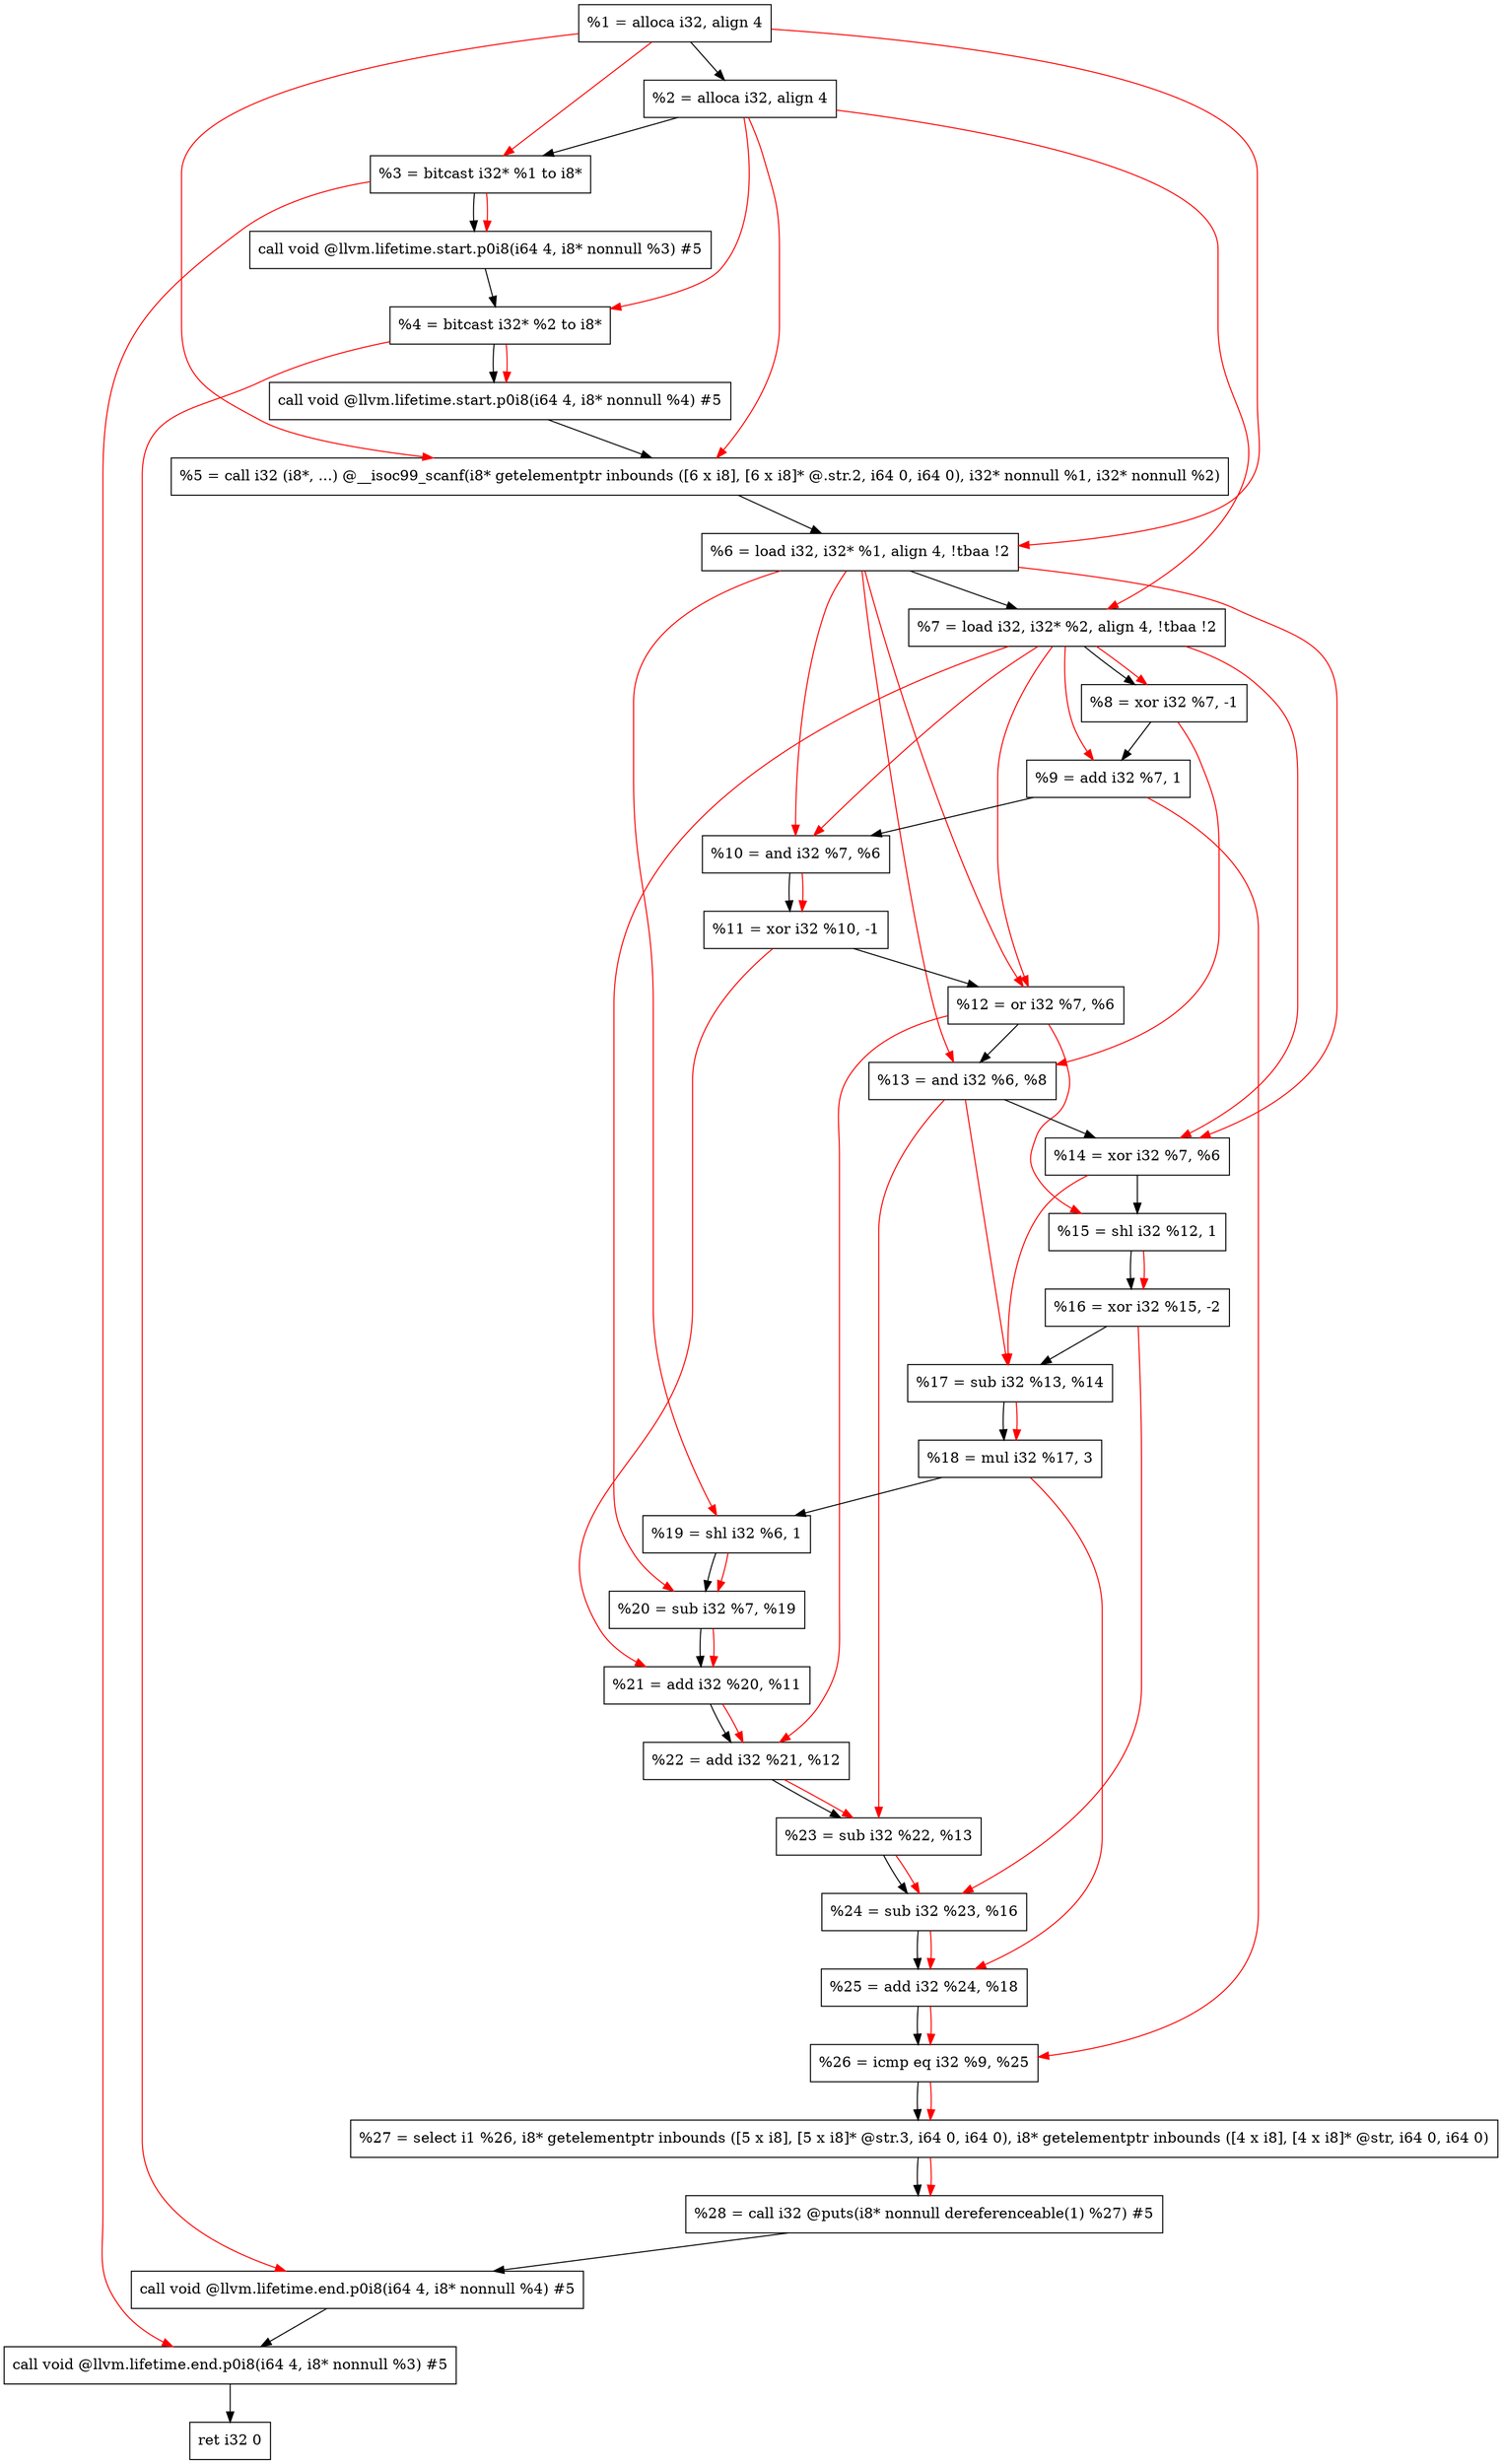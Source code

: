 digraph "DFG for'main' function" {
	Node0x22839d8[shape=record, label="  %1 = alloca i32, align 4"];
	Node0x2283a58[shape=record, label="  %2 = alloca i32, align 4"];
	Node0x2283ae8[shape=record, label="  %3 = bitcast i32* %1 to i8*"];
	Node0x2283f48[shape=record, label="  call void @llvm.lifetime.start.p0i8(i64 4, i8* nonnull %3) #5"];
	Node0x2284028[shape=record, label="  %4 = bitcast i32* %2 to i8*"];
	Node0x2284148[shape=record, label="  call void @llvm.lifetime.start.p0i8(i64 4, i8* nonnull %4) #5"];
	Node0x2284380[shape=record, label="  %5 = call i32 (i8*, ...) @__isoc99_scanf(i8* getelementptr inbounds ([6 x i8], [6 x i8]* @.str.2, i64 0, i64 0), i32* nonnull %1, i32* nonnull %2)"];
	Node0x2284438[shape=record, label="  %6 = load i32, i32* %1, align 4, !tbaa !2"];
	Node0x22853a8[shape=record, label="  %7 = load i32, i32* %2, align 4, !tbaa !2"];
	Node0x2285a30[shape=record, label="  %8 = xor i32 %7, -1"];
	Node0x2285aa0[shape=record, label="  %9 = add i32 %7, 1"];
	Node0x2285b10[shape=record, label="  %10 = and i32 %7, %6"];
	Node0x2285b80[shape=record, label="  %11 = xor i32 %10, -1"];
	Node0x2285bf0[shape=record, label="  %12 = or i32 %7, %6"];
	Node0x2285c60[shape=record, label="  %13 = and i32 %6, %8"];
	Node0x2285cd0[shape=record, label="  %14 = xor i32 %7, %6"];
	Node0x2285d40[shape=record, label="  %15 = shl i32 %12, 1"];
	Node0x2285db0[shape=record, label="  %16 = xor i32 %15, -2"];
	Node0x2285e20[shape=record, label="  %17 = sub i32 %13, %14"];
	Node0x2285e90[shape=record, label="  %18 = mul i32 %17, 3"];
	Node0x2285f00[shape=record, label="  %19 = shl i32 %6, 1"];
	Node0x2285f70[shape=record, label="  %20 = sub i32 %7, %19"];
	Node0x2285fe0[shape=record, label="  %21 = add i32 %20, %11"];
	Node0x2286050[shape=record, label="  %22 = add i32 %21, %12"];
	Node0x22860c0[shape=record, label="  %23 = sub i32 %22, %13"];
	Node0x2286130[shape=record, label="  %24 = sub i32 %23, %16"];
	Node0x22861a0[shape=record, label="  %25 = add i32 %24, %18"];
	Node0x2286210[shape=record, label="  %26 = icmp eq i32 %9, %25"];
	Node0x22249d8[shape=record, label="  %27 = select i1 %26, i8* getelementptr inbounds ([5 x i8], [5 x i8]* @str.3, i64 0, i64 0), i8* getelementptr inbounds ([4 x i8], [4 x i8]* @str, i64 0, i64 0)"];
	Node0x22862a0[shape=record, label="  %28 = call i32 @puts(i8* nonnull dereferenceable(1) %27) #5"];
	Node0x22864f8[shape=record, label="  call void @llvm.lifetime.end.p0i8(i64 4, i8* nonnull %4) #5"];
	Node0x2286658[shape=record, label="  call void @llvm.lifetime.end.p0i8(i64 4, i8* nonnull %3) #5"];
	Node0x2286718[shape=record, label="  ret i32 0"];
	Node0x22839d8 -> Node0x2283a58;
	Node0x2283a58 -> Node0x2283ae8;
	Node0x2283ae8 -> Node0x2283f48;
	Node0x2283f48 -> Node0x2284028;
	Node0x2284028 -> Node0x2284148;
	Node0x2284148 -> Node0x2284380;
	Node0x2284380 -> Node0x2284438;
	Node0x2284438 -> Node0x22853a8;
	Node0x22853a8 -> Node0x2285a30;
	Node0x2285a30 -> Node0x2285aa0;
	Node0x2285aa0 -> Node0x2285b10;
	Node0x2285b10 -> Node0x2285b80;
	Node0x2285b80 -> Node0x2285bf0;
	Node0x2285bf0 -> Node0x2285c60;
	Node0x2285c60 -> Node0x2285cd0;
	Node0x2285cd0 -> Node0x2285d40;
	Node0x2285d40 -> Node0x2285db0;
	Node0x2285db0 -> Node0x2285e20;
	Node0x2285e20 -> Node0x2285e90;
	Node0x2285e90 -> Node0x2285f00;
	Node0x2285f00 -> Node0x2285f70;
	Node0x2285f70 -> Node0x2285fe0;
	Node0x2285fe0 -> Node0x2286050;
	Node0x2286050 -> Node0x22860c0;
	Node0x22860c0 -> Node0x2286130;
	Node0x2286130 -> Node0x22861a0;
	Node0x22861a0 -> Node0x2286210;
	Node0x2286210 -> Node0x22249d8;
	Node0x22249d8 -> Node0x22862a0;
	Node0x22862a0 -> Node0x22864f8;
	Node0x22864f8 -> Node0x2286658;
	Node0x2286658 -> Node0x2286718;
edge [color=red]
	Node0x22839d8 -> Node0x2283ae8;
	Node0x2283ae8 -> Node0x2283f48;
	Node0x2283a58 -> Node0x2284028;
	Node0x2284028 -> Node0x2284148;
	Node0x22839d8 -> Node0x2284380;
	Node0x2283a58 -> Node0x2284380;
	Node0x22839d8 -> Node0x2284438;
	Node0x2283a58 -> Node0x22853a8;
	Node0x22853a8 -> Node0x2285a30;
	Node0x22853a8 -> Node0x2285aa0;
	Node0x22853a8 -> Node0x2285b10;
	Node0x2284438 -> Node0x2285b10;
	Node0x2285b10 -> Node0x2285b80;
	Node0x22853a8 -> Node0x2285bf0;
	Node0x2284438 -> Node0x2285bf0;
	Node0x2284438 -> Node0x2285c60;
	Node0x2285a30 -> Node0x2285c60;
	Node0x22853a8 -> Node0x2285cd0;
	Node0x2284438 -> Node0x2285cd0;
	Node0x2285bf0 -> Node0x2285d40;
	Node0x2285d40 -> Node0x2285db0;
	Node0x2285c60 -> Node0x2285e20;
	Node0x2285cd0 -> Node0x2285e20;
	Node0x2285e20 -> Node0x2285e90;
	Node0x2284438 -> Node0x2285f00;
	Node0x22853a8 -> Node0x2285f70;
	Node0x2285f00 -> Node0x2285f70;
	Node0x2285f70 -> Node0x2285fe0;
	Node0x2285b80 -> Node0x2285fe0;
	Node0x2285fe0 -> Node0x2286050;
	Node0x2285bf0 -> Node0x2286050;
	Node0x2286050 -> Node0x22860c0;
	Node0x2285c60 -> Node0x22860c0;
	Node0x22860c0 -> Node0x2286130;
	Node0x2285db0 -> Node0x2286130;
	Node0x2286130 -> Node0x22861a0;
	Node0x2285e90 -> Node0x22861a0;
	Node0x2285aa0 -> Node0x2286210;
	Node0x22861a0 -> Node0x2286210;
	Node0x2286210 -> Node0x22249d8;
	Node0x22249d8 -> Node0x22862a0;
	Node0x2284028 -> Node0x22864f8;
	Node0x2283ae8 -> Node0x2286658;
}
